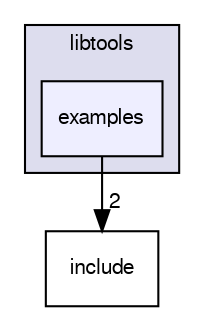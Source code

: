 digraph "/home/markus/Projekte/Elektra/libelektra/src/libtools/examples/" {
  compound=true
  node [ fontsize="10", fontname="FreeSans"];
  edge [ labelfontsize="10", labelfontname="FreeSans"];
  subgraph clusterdir_c9570c6d38e4a56dd3fce455bc948ce6 {
    graph [ bgcolor="#ddddee", pencolor="black", label="libtools" fontname="FreeSans", fontsize="10", URL="dir_c9570c6d38e4a56dd3fce455bc948ce6.html"]
  dir_ba813269aeaf8c3ab26cd4c8cdd2b0c5 [shape=box, label="examples", style="filled", fillcolor="#eeeeff", pencolor="black", URL="dir_ba813269aeaf8c3ab26cd4c8cdd2b0c5.html"];
  }
  dir_3d0068c619b4bb322a1232aadd28471f [shape=box label="include" URL="dir_3d0068c619b4bb322a1232aadd28471f.html"];
  dir_ba813269aeaf8c3ab26cd4c8cdd2b0c5->dir_3d0068c619b4bb322a1232aadd28471f [headlabel="2", labeldistance=1.5 headhref="dir_000004_000006.html"];
}
